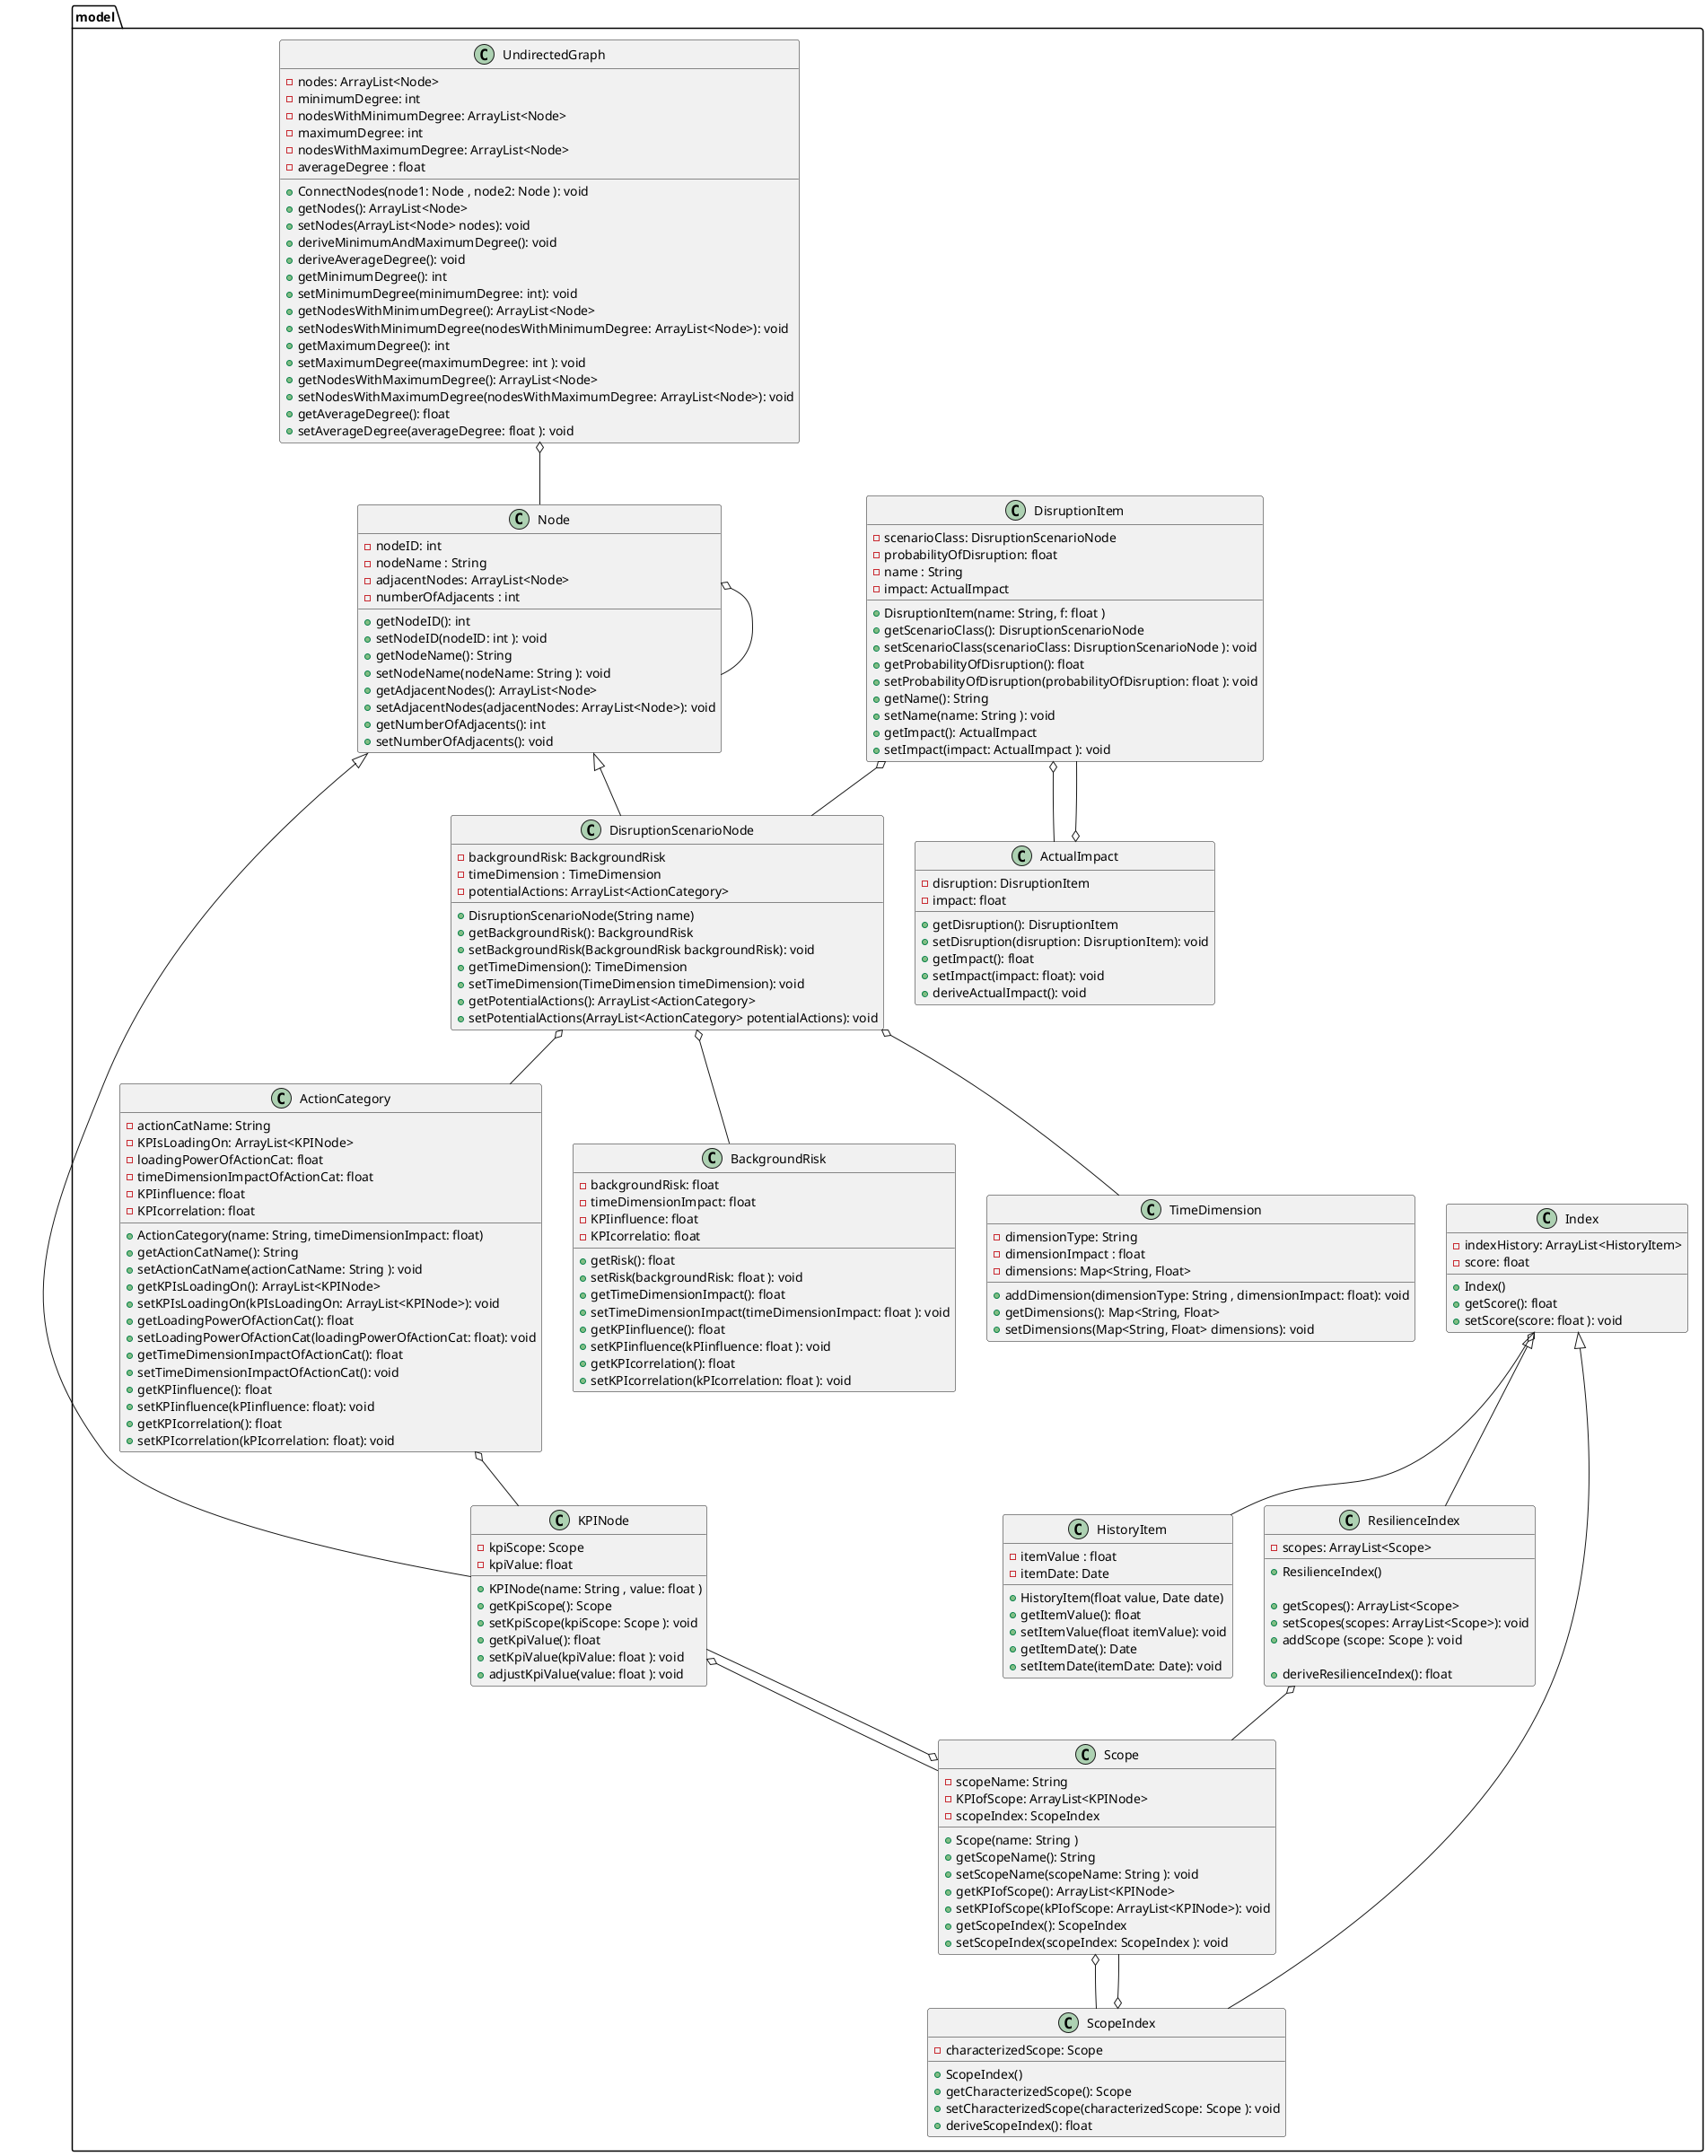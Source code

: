 @startuml

package "model" {

  ActionCategory o-- KPINode
  
  class ActionCategory {
    - actionCatName: String
    - KPIsLoadingOn: ArrayList<KPINode>
    - loadingPowerOfActionCat: float
    - timeDimensionImpactOfActionCat: float
    - KPIinfluence: float
    - KPIcorrelation: float
    
    + ActionCategory(name: String, timeDimensionImpact: float)
    + getActionCatName(): String
    + setActionCatName(actionCatName: String ): void
    +  getKPIsLoadingOn(): ArrayList<KPINode>
    + setKPIsLoadingOn(kPIsLoadingOn: ArrayList<KPINode>): void 
    + getLoadingPowerOfActionCat(): float 
    + setLoadingPowerOfActionCat(loadingPowerOfActionCat: float): void 
    + getTimeDimensionImpactOfActionCat(): float 
    + setTimeDimensionImpactOfActionCat(): void 
    + getKPIinfluence(): float 
    + setKPIinfluence(kPIinfluence: float): void 
    + getKPIcorrelation(): float 
    + setKPIcorrelation(kPIcorrelation: float): void 
    
  }

  ActualImpact o-- DisruptionItem

  class ActualImpact {
    - disruption: DisruptionItem 
    - impact: float 
    
    + getDisruption(): DisruptionItem 
    + setDisruption(disruption: DisruptionItem): void 
    + getImpact(): float 
    + setImpact(impact: float): void 
    + deriveActualImpact(): void 
    
  }

  class BackgroundRisk {
    - backgroundRisk: float 
    - timeDimensionImpact: float 
    - KPIinfluence: float 
    - KPIcorrelatio: float 

    + getRisk(): float 
    + setRisk(backgroundRisk: float ): void 
    + getTimeDimensionImpact(): float 
    + setTimeDimensionImpact(timeDimensionImpact: float ): void 
    + getKPIinfluence(): float 
    + setKPIinfluence(kPIinfluence: float ): void 
    + getKPIcorrelation(): float 
    + setKPIcorrelation(kPIcorrelation: float ): void 
    
  }

  DisruptionItem o-- DisruptionScenarioNode
  DisruptionItem o-- ActualImpact

  class DisruptionItem {
    - scenarioClass: DisruptionScenarioNode 
    - probabilityOfDisruption: float 
    - name : String 
    - impact: ActualImpact 
    
    + DisruptionItem(name: String, f: float )
    + getScenarioClass(): DisruptionScenarioNode 
    + setScenarioClass(scenarioClass: DisruptionScenarioNode ): void 
    + getProbabilityOfDisruption(): float 
    + setProbabilityOfDisruption(probabilityOfDisruption: float ): void 
    + getName(): String 
    + setName(name: String ): void 
    + getImpact(): ActualImpact 
    + setImpact(impact: ActualImpact ): void 
    
  }

  DisruptionScenarioNode o-- BackgroundRisk
  DisruptionScenarioNode o-- TimeDimension
  DisruptionScenarioNode o-- ActionCategory
  
  class DisruptionScenarioNode extends Node {
    - backgroundRisk: BackgroundRisk 
    - timeDimension : TimeDimension 
    - potentialActions: ArrayList<ActionCategory>

    + DisruptionScenarioNode(String name)
    + getBackgroundRisk(): BackgroundRisk 
    + setBackgroundRisk(BackgroundRisk backgroundRisk): void 
    + getTimeDimension(): TimeDimension 
    + setTimeDimension(TimeDimension timeDimension): void 
    + getPotentialActions(): ArrayList<ActionCategory>
    + setPotentialActions(ArrayList<ActionCategory> potentialActions): void 
  }

  class HistoryItem {
    - itemValue : float 
    - itemDate: Date 

    + HistoryItem(float value, Date date)
    + getItemValue(): float 
    + setItemValue(float itemValue): void 
    + getItemDate(): Date 
    + setItemDate(itemDate: Date): void 
  }

  Index o-- HistoryItem

  class Index {
    - indexHistory: ArrayList<HistoryItem>
    - score: float 
    
    + Index()
    + getScore(): float 
    + setScore(score: float ): void 
    
  }

  KPINode o-- Scope
    
  class KPINode extends Node {
    - kpiScope: Scope 
    - kpiValue: float 

    + KPINode(name: String , value: float )
    + getKpiScope(): Scope 
    + setKpiScope(kpiScope: Scope ): void 
    + getKpiValue(): float 
    + setKpiValue(kpiValue: float ): void 
    + adjustKpiValue(value: float ): void 
  }

  Node o-- Node
  
  class Node {
    - nodeID: int 
    - nodeName : String 
    - adjacentNodes: ArrayList<Node>
    - numberOfAdjacents : int 

    + getNodeID(): int 
    + setNodeID(nodeID: int ): void 
    + getNodeName(): String 
    + setNodeName(nodeName: String ): void 
    + getAdjacentNodes(): ArrayList<Node>
    + setAdjacentNodes(adjacentNodes: ArrayList<Node>): void 
    + getNumberOfAdjacents(): int 
    + setNumberOfAdjacents(): void 
  }

  ResilienceIndex o-- Scope
  
  class ResilienceIndex extends Index {
    - scopes: ArrayList<Scope>

    + ResilienceIndex()

    + getScopes(): ArrayList<Scope>
    + setScopes(scopes: ArrayList<Scope>): void 
    + addScope (scope: Scope ): void 
    
    + deriveResilienceIndex(): float 
  }

  Scope o-- KPINode
  Scope o-- ScopeIndex

  class Scope {
    - scopeName: String 
    - KPIofScope: ArrayList<KPINode>
    - scopeIndex: ScopeIndex 
    
    + Scope(name: String )
    + getScopeName(): String 
    + setScopeName(scopeName: String ): void 
    + getKPIofScope(): ArrayList<KPINode>
    + setKPIofScope(kPIofScope: ArrayList<KPINode>): void 
    + getScopeIndex(): ScopeIndex 
    + setScopeIndex(scopeIndex: ScopeIndex ): void 
  }

  ScopeIndex o-- Scope

  class ScopeIndex extends Index {
    - characterizedScope: Scope 
    
    + ScopeIndex()
    + getCharacterizedScope(): Scope 
    + setCharacterizedScope(characterizedScope: Scope ): void 
    + deriveScopeIndex(): float 
      
  }

  class TimeDimension {
    - dimensionType: String 
    - dimensionImpact : float 
    - dimensions: Map<String, Float> 
    
    + addDimension(dimensionType: String , dimensionImpact: float): void 
    + getDimensions(): Map<String, Float> 
    + setDimensions(Map<String, Float> dimensions): void 
  }

  UndirectedGraph o-- Node

  class UndirectedGraph {
    - nodes: ArrayList<Node>
    - minimumDegree: int 
    - nodesWithMinimumDegree: ArrayList<Node>
    - maximumDegree: int 
    - nodesWithMaximumDegree: ArrayList<Node>
    - averageDegree : float 
    
      
    + ConnectNodes(node1: Node , node2: Node ): void 
    + getNodes(): ArrayList<Node>
    + setNodes(ArrayList<Node> nodes): void 
    + deriveMinimumAndMaximumDegree(): void 
    + deriveAverageDegree(): void 
    + getMinimumDegree(): int 
    + setMinimumDegree(minimumDegree: int): void 
    + getNodesWithMinimumDegree(): ArrayList<Node>
    + setNodesWithMinimumDegree(nodesWithMinimumDegree: ArrayList<Node>): void 
    + getMaximumDegree(): int 
    + setMaximumDegree(maximumDegree: int ): void 
    + getNodesWithMaximumDegree(): ArrayList<Node>
    + setNodesWithMaximumDegree(nodesWithMaximumDegree: ArrayList<Node>): void 
    + getAverageDegree(): float 
    + setAverageDegree(averageDegree: float ): void 
  }



}

@enduml
